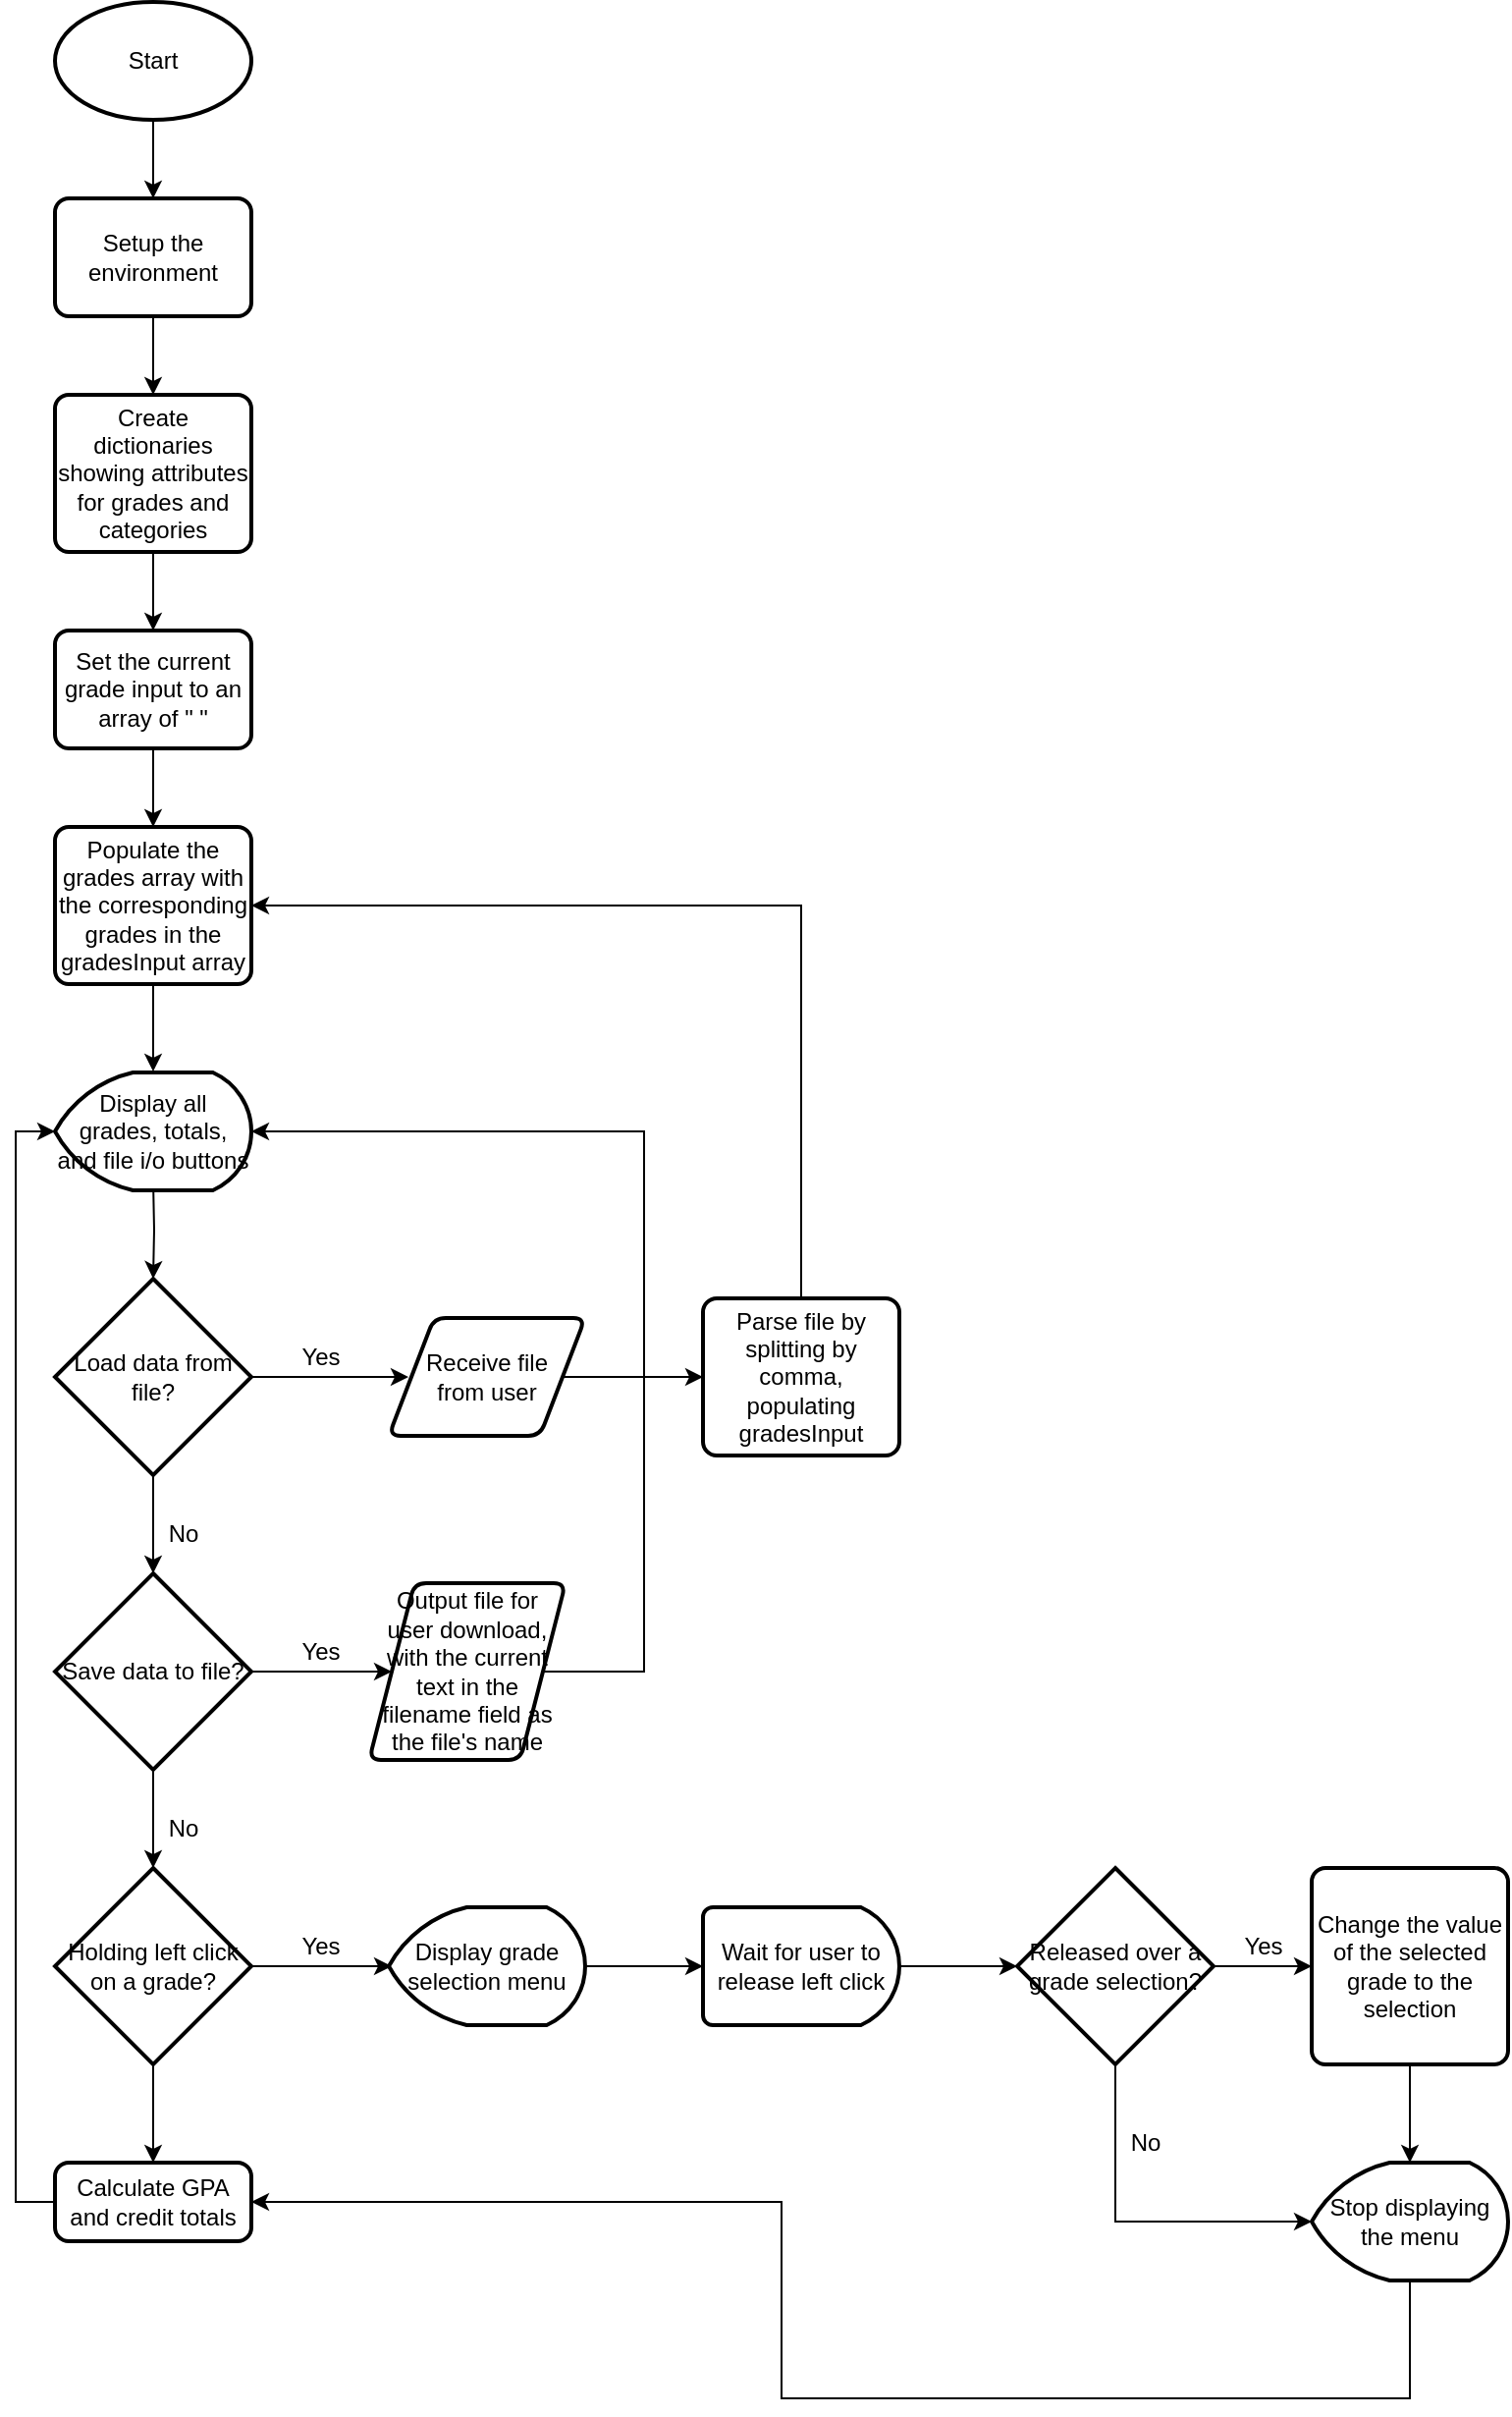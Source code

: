 <mxfile version="12.9.14" type="device"><diagram id="C5RBs43oDa-KdzZeNtuy" name="Page-1"><mxGraphModel dx="1038" dy="556" grid="1" gridSize="10" guides="1" tooltips="1" connect="1" arrows="1" fold="1" page="1" pageScale="1" pageWidth="827" pageHeight="1169" math="0" shadow="0"><root><mxCell id="WIyWlLk6GJQsqaUBKTNV-0"/><mxCell id="WIyWlLk6GJQsqaUBKTNV-1" parent="WIyWlLk6GJQsqaUBKTNV-0"/><mxCell id="4HfINaBF9RUhyYo1JMSp-1" value="Start" style="strokeWidth=2;html=1;shape=mxgraph.flowchart.start_1;whiteSpace=wrap;" parent="WIyWlLk6GJQsqaUBKTNV-1" vertex="1"><mxGeometry x="40" y="40" width="100" height="60" as="geometry"/></mxCell><mxCell id="4HfINaBF9RUhyYo1JMSp-3" value="" style="endArrow=classic;html=1;" parent="WIyWlLk6GJQsqaUBKTNV-1" source="4HfINaBF9RUhyYo1JMSp-1" edge="1"><mxGeometry width="50" height="50" relative="1" as="geometry"><mxPoint x="90" y="150" as="sourcePoint"/><mxPoint x="90" y="140" as="targetPoint"/></mxGeometry></mxCell><mxCell id="4HfINaBF9RUhyYo1JMSp-6" value="" style="edgeStyle=orthogonalEdgeStyle;rounded=0;orthogonalLoop=1;jettySize=auto;html=1;" parent="WIyWlLk6GJQsqaUBKTNV-1" source="4HfINaBF9RUhyYo1JMSp-4" target="4HfINaBF9RUhyYo1JMSp-5" edge="1"><mxGeometry relative="1" as="geometry"/></mxCell><mxCell id="4HfINaBF9RUhyYo1JMSp-4" value="Setup the environment" style="rounded=1;whiteSpace=wrap;html=1;absoluteArcSize=1;arcSize=14;strokeWidth=2;" parent="WIyWlLk6GJQsqaUBKTNV-1" vertex="1"><mxGeometry x="40" y="140" width="100" height="60" as="geometry"/></mxCell><mxCell id="4HfINaBF9RUhyYo1JMSp-12" value="" style="edgeStyle=orthogonalEdgeStyle;rounded=0;orthogonalLoop=1;jettySize=auto;html=1;" parent="WIyWlLk6GJQsqaUBKTNV-1" source="4HfINaBF9RUhyYo1JMSp-5" target="4HfINaBF9RUhyYo1JMSp-11" edge="1"><mxGeometry relative="1" as="geometry"/></mxCell><mxCell id="4HfINaBF9RUhyYo1JMSp-5" value="Create dictionaries showing attributes for grades and categories" style="rounded=1;whiteSpace=wrap;html=1;absoluteArcSize=1;arcSize=14;strokeWidth=2;" parent="WIyWlLk6GJQsqaUBKTNV-1" vertex="1"><mxGeometry x="40" y="240" width="100" height="80" as="geometry"/></mxCell><mxCell id="4HfINaBF9RUhyYo1JMSp-14" value="" style="edgeStyle=orthogonalEdgeStyle;rounded=0;orthogonalLoop=1;jettySize=auto;html=1;" parent="WIyWlLk6GJQsqaUBKTNV-1" source="4HfINaBF9RUhyYo1JMSp-11" target="4HfINaBF9RUhyYo1JMSp-13" edge="1"><mxGeometry relative="1" as="geometry"/></mxCell><mxCell id="4HfINaBF9RUhyYo1JMSp-11" value="Set the current grade input to an array of &quot; &quot;" style="rounded=1;whiteSpace=wrap;html=1;absoluteArcSize=1;arcSize=14;strokeWidth=2;" parent="WIyWlLk6GJQsqaUBKTNV-1" vertex="1"><mxGeometry x="40" y="360" width="100" height="60" as="geometry"/></mxCell><mxCell id="4HfINaBF9RUhyYo1JMSp-16" value="" style="edgeStyle=orthogonalEdgeStyle;rounded=0;orthogonalLoop=1;jettySize=auto;html=1;" parent="WIyWlLk6GJQsqaUBKTNV-1" source="4HfINaBF9RUhyYo1JMSp-13" edge="1"><mxGeometry relative="1" as="geometry"><mxPoint x="90" y="584.5" as="targetPoint"/></mxGeometry></mxCell><mxCell id="4HfINaBF9RUhyYo1JMSp-13" value="Populate the grades array with the corresponding grades in the gradesInput array" style="rounded=1;whiteSpace=wrap;html=1;absoluteArcSize=1;arcSize=14;strokeWidth=2;" parent="WIyWlLk6GJQsqaUBKTNV-1" vertex="1"><mxGeometry x="40" y="460" width="100" height="80" as="geometry"/></mxCell><mxCell id="4HfINaBF9RUhyYo1JMSp-20" value="" style="edgeStyle=orthogonalEdgeStyle;rounded=0;orthogonalLoop=1;jettySize=auto;html=1;" parent="WIyWlLk6GJQsqaUBKTNV-1" target="4HfINaBF9RUhyYo1JMSp-19" edge="1"><mxGeometry relative="1" as="geometry"><mxPoint x="90" y="639.5" as="sourcePoint"/></mxGeometry></mxCell><mxCell id="4HfINaBF9RUhyYo1JMSp-22" value="" style="edgeStyle=orthogonalEdgeStyle;rounded=0;orthogonalLoop=1;jettySize=auto;html=1;" parent="WIyWlLk6GJQsqaUBKTNV-1" source="4HfINaBF9RUhyYo1JMSp-19" edge="1"><mxGeometry relative="1" as="geometry"><mxPoint x="220" y="740" as="targetPoint"/></mxGeometry></mxCell><mxCell id="g6GdU9-ypt8qKzvmLI3q-6" value="" style="edgeStyle=orthogonalEdgeStyle;rounded=0;orthogonalLoop=1;jettySize=auto;html=1;" parent="WIyWlLk6GJQsqaUBKTNV-1" source="4HfINaBF9RUhyYo1JMSp-19" target="g6GdU9-ypt8qKzvmLI3q-5" edge="1"><mxGeometry relative="1" as="geometry"/></mxCell><mxCell id="4HfINaBF9RUhyYo1JMSp-19" value="Load data from file?" style="strokeWidth=2;html=1;shape=mxgraph.flowchart.decision;whiteSpace=wrap;" parent="WIyWlLk6GJQsqaUBKTNV-1" vertex="1"><mxGeometry x="40" y="690" width="100" height="100" as="geometry"/></mxCell><mxCell id="g6GdU9-ypt8qKzvmLI3q-12" style="edgeStyle=orthogonalEdgeStyle;rounded=0;orthogonalLoop=1;jettySize=auto;html=1;entryX=0;entryY=0.5;entryDx=0;entryDy=0;" parent="WIyWlLk6GJQsqaUBKTNV-1" source="g6GdU9-ypt8qKzvmLI3q-5" target="g6GdU9-ypt8qKzvmLI3q-11" edge="1"><mxGeometry relative="1" as="geometry"/></mxCell><mxCell id="g6GdU9-ypt8qKzvmLI3q-5" value="Save data to file?" style="strokeWidth=2;html=1;shape=mxgraph.flowchart.decision;whiteSpace=wrap;" parent="WIyWlLk6GJQsqaUBKTNV-1" vertex="1"><mxGeometry x="40" y="840" width="100" height="100" as="geometry"/></mxCell><mxCell id="4HfINaBF9RUhyYo1JMSp-23" value="Yes" style="text;html=1;align=center;verticalAlign=middle;resizable=0;points=[];autosize=1;" parent="WIyWlLk6GJQsqaUBKTNV-1" vertex="1"><mxGeometry x="160" y="720" width="30" height="20" as="geometry"/></mxCell><mxCell id="4HfINaBF9RUhyYo1JMSp-32" value="" style="edgeStyle=orthogonalEdgeStyle;rounded=0;orthogonalLoop=1;jettySize=auto;html=1;" parent="WIyWlLk6GJQsqaUBKTNV-1" source="4HfINaBF9RUhyYo1JMSp-25" edge="1"><mxGeometry relative="1" as="geometry"><mxPoint x="370" y="740" as="targetPoint"/></mxGeometry></mxCell><mxCell id="4HfINaBF9RUhyYo1JMSp-25" value="Receive file &lt;br&gt;from user" style="shape=parallelogram;html=1;strokeWidth=2;perimeter=parallelogramPerimeter;whiteSpace=wrap;rounded=1;arcSize=12;size=0.23;" parent="WIyWlLk6GJQsqaUBKTNV-1" vertex="1"><mxGeometry x="210" y="710" width="100" height="60" as="geometry"/></mxCell><mxCell id="g6GdU9-ypt8qKzvmLI3q-1" value="" style="edgeStyle=orthogonalEdgeStyle;rounded=0;orthogonalLoop=1;jettySize=auto;html=1;entryX=1;entryY=0.5;entryDx=0;entryDy=0;" parent="WIyWlLk6GJQsqaUBKTNV-1" source="4HfINaBF9RUhyYo1JMSp-28" target="4HfINaBF9RUhyYo1JMSp-13" edge="1"><mxGeometry relative="1" as="geometry"><mxPoint x="420" y="510" as="targetPoint"/><Array as="points"><mxPoint x="420" y="500"/></Array></mxGeometry></mxCell><mxCell id="4HfINaBF9RUhyYo1JMSp-28" value="Parse file by splitting by comma, populating gradesInput" style="rounded=1;whiteSpace=wrap;html=1;absoluteArcSize=1;arcSize=14;strokeWidth=2;" parent="WIyWlLk6GJQsqaUBKTNV-1" vertex="1"><mxGeometry x="370" y="700" width="100" height="80" as="geometry"/></mxCell><mxCell id="g6GdU9-ypt8qKzvmLI3q-4" value="No" style="text;html=1;align=center;verticalAlign=middle;resizable=0;points=[];autosize=1;" parent="WIyWlLk6GJQsqaUBKTNV-1" vertex="1"><mxGeometry x="90" y="810" width="30" height="20" as="geometry"/></mxCell><mxCell id="g6GdU9-ypt8qKzvmLI3q-40" style="edgeStyle=orthogonalEdgeStyle;rounded=0;orthogonalLoop=1;jettySize=auto;html=1;entryX=1;entryY=0.5;entryDx=0;entryDy=0;entryPerimeter=0;" parent="WIyWlLk6GJQsqaUBKTNV-1" source="g6GdU9-ypt8qKzvmLI3q-11" target="g6GdU9-ypt8qKzvmLI3q-22" edge="1"><mxGeometry relative="1" as="geometry"><Array as="points"><mxPoint x="340" y="890"/><mxPoint x="340" y="615"/></Array></mxGeometry></mxCell><mxCell id="g6GdU9-ypt8qKzvmLI3q-11" value="Output file for user download, with the current text in the filename field as the file's name" style="shape=parallelogram;html=1;strokeWidth=2;perimeter=parallelogramPerimeter;whiteSpace=wrap;rounded=1;arcSize=12;size=0.23;" parent="WIyWlLk6GJQsqaUBKTNV-1" vertex="1"><mxGeometry x="200" y="845" width="100" height="90" as="geometry"/></mxCell><mxCell id="g6GdU9-ypt8qKzvmLI3q-13" value="Yes" style="text;html=1;align=center;verticalAlign=middle;resizable=0;points=[];autosize=1;" parent="WIyWlLk6GJQsqaUBKTNV-1" vertex="1"><mxGeometry x="160" y="870" width="30" height="20" as="geometry"/></mxCell><mxCell id="g6GdU9-ypt8qKzvmLI3q-14" value="" style="edgeStyle=orthogonalEdgeStyle;rounded=0;orthogonalLoop=1;jettySize=auto;html=1;" parent="WIyWlLk6GJQsqaUBKTNV-1" edge="1"><mxGeometry relative="1" as="geometry"><mxPoint x="90" y="940" as="sourcePoint"/><mxPoint x="90" y="990" as="targetPoint"/></mxGeometry></mxCell><mxCell id="g6GdU9-ypt8qKzvmLI3q-15" value="No" style="text;html=1;align=center;verticalAlign=middle;resizable=0;points=[];autosize=1;" parent="WIyWlLk6GJQsqaUBKTNV-1" vertex="1"><mxGeometry x="90" y="960" width="30" height="20" as="geometry"/></mxCell><mxCell id="g6GdU9-ypt8qKzvmLI3q-35" style="edgeStyle=orthogonalEdgeStyle;rounded=0;orthogonalLoop=1;jettySize=auto;html=1;entryX=0.5;entryY=0;entryDx=0;entryDy=0;" parent="WIyWlLk6GJQsqaUBKTNV-1" source="g6GdU9-ypt8qKzvmLI3q-16" target="g6GdU9-ypt8qKzvmLI3q-34" edge="1"><mxGeometry relative="1" as="geometry"/></mxCell><mxCell id="g6GdU9-ypt8qKzvmLI3q-16" value="Holding left click on a grade?" style="strokeWidth=2;html=1;shape=mxgraph.flowchart.decision;whiteSpace=wrap;" parent="WIyWlLk6GJQsqaUBKTNV-1" vertex="1"><mxGeometry x="40" y="990" width="100" height="100" as="geometry"/></mxCell><mxCell id="g6GdU9-ypt8qKzvmLI3q-17" style="edgeStyle=orthogonalEdgeStyle;rounded=0;orthogonalLoop=1;jettySize=auto;html=1;entryX=0;entryY=0.5;entryDx=0;entryDy=0;" parent="WIyWlLk6GJQsqaUBKTNV-1" edge="1"><mxGeometry relative="1" as="geometry"><mxPoint x="140" y="1040" as="sourcePoint"/><mxPoint x="211.5" y="1040" as="targetPoint"/></mxGeometry></mxCell><mxCell id="g6GdU9-ypt8qKzvmLI3q-18" value="Yes" style="text;html=1;align=center;verticalAlign=middle;resizable=0;points=[];autosize=1;" parent="WIyWlLk6GJQsqaUBKTNV-1" vertex="1"><mxGeometry x="160" y="1020" width="30" height="20" as="geometry"/></mxCell><mxCell id="g6GdU9-ypt8qKzvmLI3q-21" style="edgeStyle=orthogonalEdgeStyle;rounded=0;orthogonalLoop=1;jettySize=auto;html=1;entryX=0;entryY=0.5;entryDx=0;entryDy=0;entryPerimeter=0;" parent="WIyWlLk6GJQsqaUBKTNV-1" source="g6GdU9-ypt8qKzvmLI3q-19" target="g6GdU9-ypt8qKzvmLI3q-20" edge="1"><mxGeometry relative="1" as="geometry"/></mxCell><mxCell id="g6GdU9-ypt8qKzvmLI3q-19" value="Wait for user to release left click" style="strokeWidth=2;html=1;shape=mxgraph.flowchart.delay;whiteSpace=wrap;" parent="WIyWlLk6GJQsqaUBKTNV-1" vertex="1"><mxGeometry x="370" y="1010" width="100" height="60" as="geometry"/></mxCell><mxCell id="g6GdU9-ypt8qKzvmLI3q-26" style="edgeStyle=orthogonalEdgeStyle;rounded=0;orthogonalLoop=1;jettySize=auto;html=1;entryX=0;entryY=0.5;entryDx=0;entryDy=0;" parent="WIyWlLk6GJQsqaUBKTNV-1" source="g6GdU9-ypt8qKzvmLI3q-20" target="g6GdU9-ypt8qKzvmLI3q-25" edge="1"><mxGeometry relative="1" as="geometry"/></mxCell><mxCell id="g6GdU9-ypt8qKzvmLI3q-20" value="Released over a grade selection?" style="strokeWidth=2;html=1;shape=mxgraph.flowchart.decision;whiteSpace=wrap;" parent="WIyWlLk6GJQsqaUBKTNV-1" vertex="1"><mxGeometry x="530" y="990" width="100" height="100" as="geometry"/></mxCell><mxCell id="g6GdU9-ypt8qKzvmLI3q-22" value="&lt;span&gt;Display all grades, totals, and file i/o buttons&lt;/span&gt;" style="strokeWidth=2;html=1;shape=mxgraph.flowchart.display;whiteSpace=wrap;" parent="WIyWlLk6GJQsqaUBKTNV-1" vertex="1"><mxGeometry x="40" y="585" width="100" height="60" as="geometry"/></mxCell><mxCell id="g6GdU9-ypt8qKzvmLI3q-24" style="edgeStyle=orthogonalEdgeStyle;rounded=0;orthogonalLoop=1;jettySize=auto;html=1;entryX=0;entryY=0.5;entryDx=0;entryDy=0;entryPerimeter=0;" parent="WIyWlLk6GJQsqaUBKTNV-1" source="g6GdU9-ypt8qKzvmLI3q-23" target="g6GdU9-ypt8qKzvmLI3q-19" edge="1"><mxGeometry relative="1" as="geometry"/></mxCell><mxCell id="g6GdU9-ypt8qKzvmLI3q-23" value="Display grade selection menu" style="strokeWidth=2;html=1;shape=mxgraph.flowchart.display;whiteSpace=wrap;" parent="WIyWlLk6GJQsqaUBKTNV-1" vertex="1"><mxGeometry x="210" y="1010" width="100" height="60" as="geometry"/></mxCell><mxCell id="g6GdU9-ypt8qKzvmLI3q-25" value="Change the value of the selected grade to the selection" style="rounded=1;whiteSpace=wrap;html=1;absoluteArcSize=1;arcSize=14;strokeWidth=2;" parent="WIyWlLk6GJQsqaUBKTNV-1" vertex="1"><mxGeometry x="680" y="990" width="100" height="100" as="geometry"/></mxCell><mxCell id="g6GdU9-ypt8qKzvmLI3q-27" value="Yes" style="text;html=1;align=center;verticalAlign=middle;resizable=0;points=[];autosize=1;" parent="WIyWlLk6GJQsqaUBKTNV-1" vertex="1"><mxGeometry x="640" y="1020" width="30" height="20" as="geometry"/></mxCell><mxCell id="g6GdU9-ypt8qKzvmLI3q-28" value="" style="edgeStyle=orthogonalEdgeStyle;rounded=0;orthogonalLoop=1;jettySize=auto;html=1;entryX=0;entryY=0.5;entryDx=0;entryDy=0;entryPerimeter=0;" parent="WIyWlLk6GJQsqaUBKTNV-1" target="g6GdU9-ypt8qKzvmLI3q-32" edge="1"><mxGeometry relative="1" as="geometry"><mxPoint x="580" y="1090" as="sourcePoint"/><mxPoint x="580" y="1170" as="targetPoint"/><Array as="points"><mxPoint x="580" y="1170"/></Array></mxGeometry></mxCell><mxCell id="g6GdU9-ypt8qKzvmLI3q-29" value="No" style="text;html=1;align=center;verticalAlign=middle;resizable=0;points=[];autosize=1;" parent="WIyWlLk6GJQsqaUBKTNV-1" vertex="1"><mxGeometry x="580" y="1120" width="30" height="20" as="geometry"/></mxCell><mxCell id="g6GdU9-ypt8qKzvmLI3q-30" value="" style="edgeStyle=orthogonalEdgeStyle;rounded=0;orthogonalLoop=1;jettySize=auto;html=1;" parent="WIyWlLk6GJQsqaUBKTNV-1" edge="1"><mxGeometry relative="1" as="geometry"><mxPoint x="730" y="1090" as="sourcePoint"/><mxPoint x="730" y="1140" as="targetPoint"/></mxGeometry></mxCell><mxCell id="g6GdU9-ypt8qKzvmLI3q-37" style="edgeStyle=orthogonalEdgeStyle;rounded=0;orthogonalLoop=1;jettySize=auto;html=1;entryX=1;entryY=0.5;entryDx=0;entryDy=0;" parent="WIyWlLk6GJQsqaUBKTNV-1" source="g6GdU9-ypt8qKzvmLI3q-32" target="g6GdU9-ypt8qKzvmLI3q-34" edge="1"><mxGeometry relative="1" as="geometry"><Array as="points"><mxPoint x="730" y="1260"/><mxPoint x="410" y="1260"/><mxPoint x="410" y="1160"/></Array></mxGeometry></mxCell><mxCell id="g6GdU9-ypt8qKzvmLI3q-32" value="Stop displaying the menu" style="strokeWidth=2;html=1;shape=mxgraph.flowchart.display;whiteSpace=wrap;" parent="WIyWlLk6GJQsqaUBKTNV-1" vertex="1"><mxGeometry x="680" y="1140" width="100" height="60" as="geometry"/></mxCell><mxCell id="g6GdU9-ypt8qKzvmLI3q-34" value="Calculate GPA and credit totals" style="rounded=1;whiteSpace=wrap;html=1;absoluteArcSize=1;arcSize=14;strokeWidth=2;" parent="WIyWlLk6GJQsqaUBKTNV-1" vertex="1"><mxGeometry x="40" y="1140" width="100" height="40" as="geometry"/></mxCell><mxCell id="g6GdU9-ypt8qKzvmLI3q-39" style="edgeStyle=orthogonalEdgeStyle;rounded=0;orthogonalLoop=1;jettySize=auto;html=1;entryX=0;entryY=0.5;entryDx=0;entryDy=0;entryPerimeter=0;exitX=0;exitY=0.5;exitDx=0;exitDy=0;" parent="WIyWlLk6GJQsqaUBKTNV-1" source="g6GdU9-ypt8qKzvmLI3q-34" target="g6GdU9-ypt8qKzvmLI3q-22" edge="1"><mxGeometry relative="1" as="geometry"><Array as="points"><mxPoint x="20" y="1160"/><mxPoint x="20" y="615"/></Array><mxPoint x="40" y="1260" as="sourcePoint"/></mxGeometry></mxCell></root></mxGraphModel></diagram></mxfile>